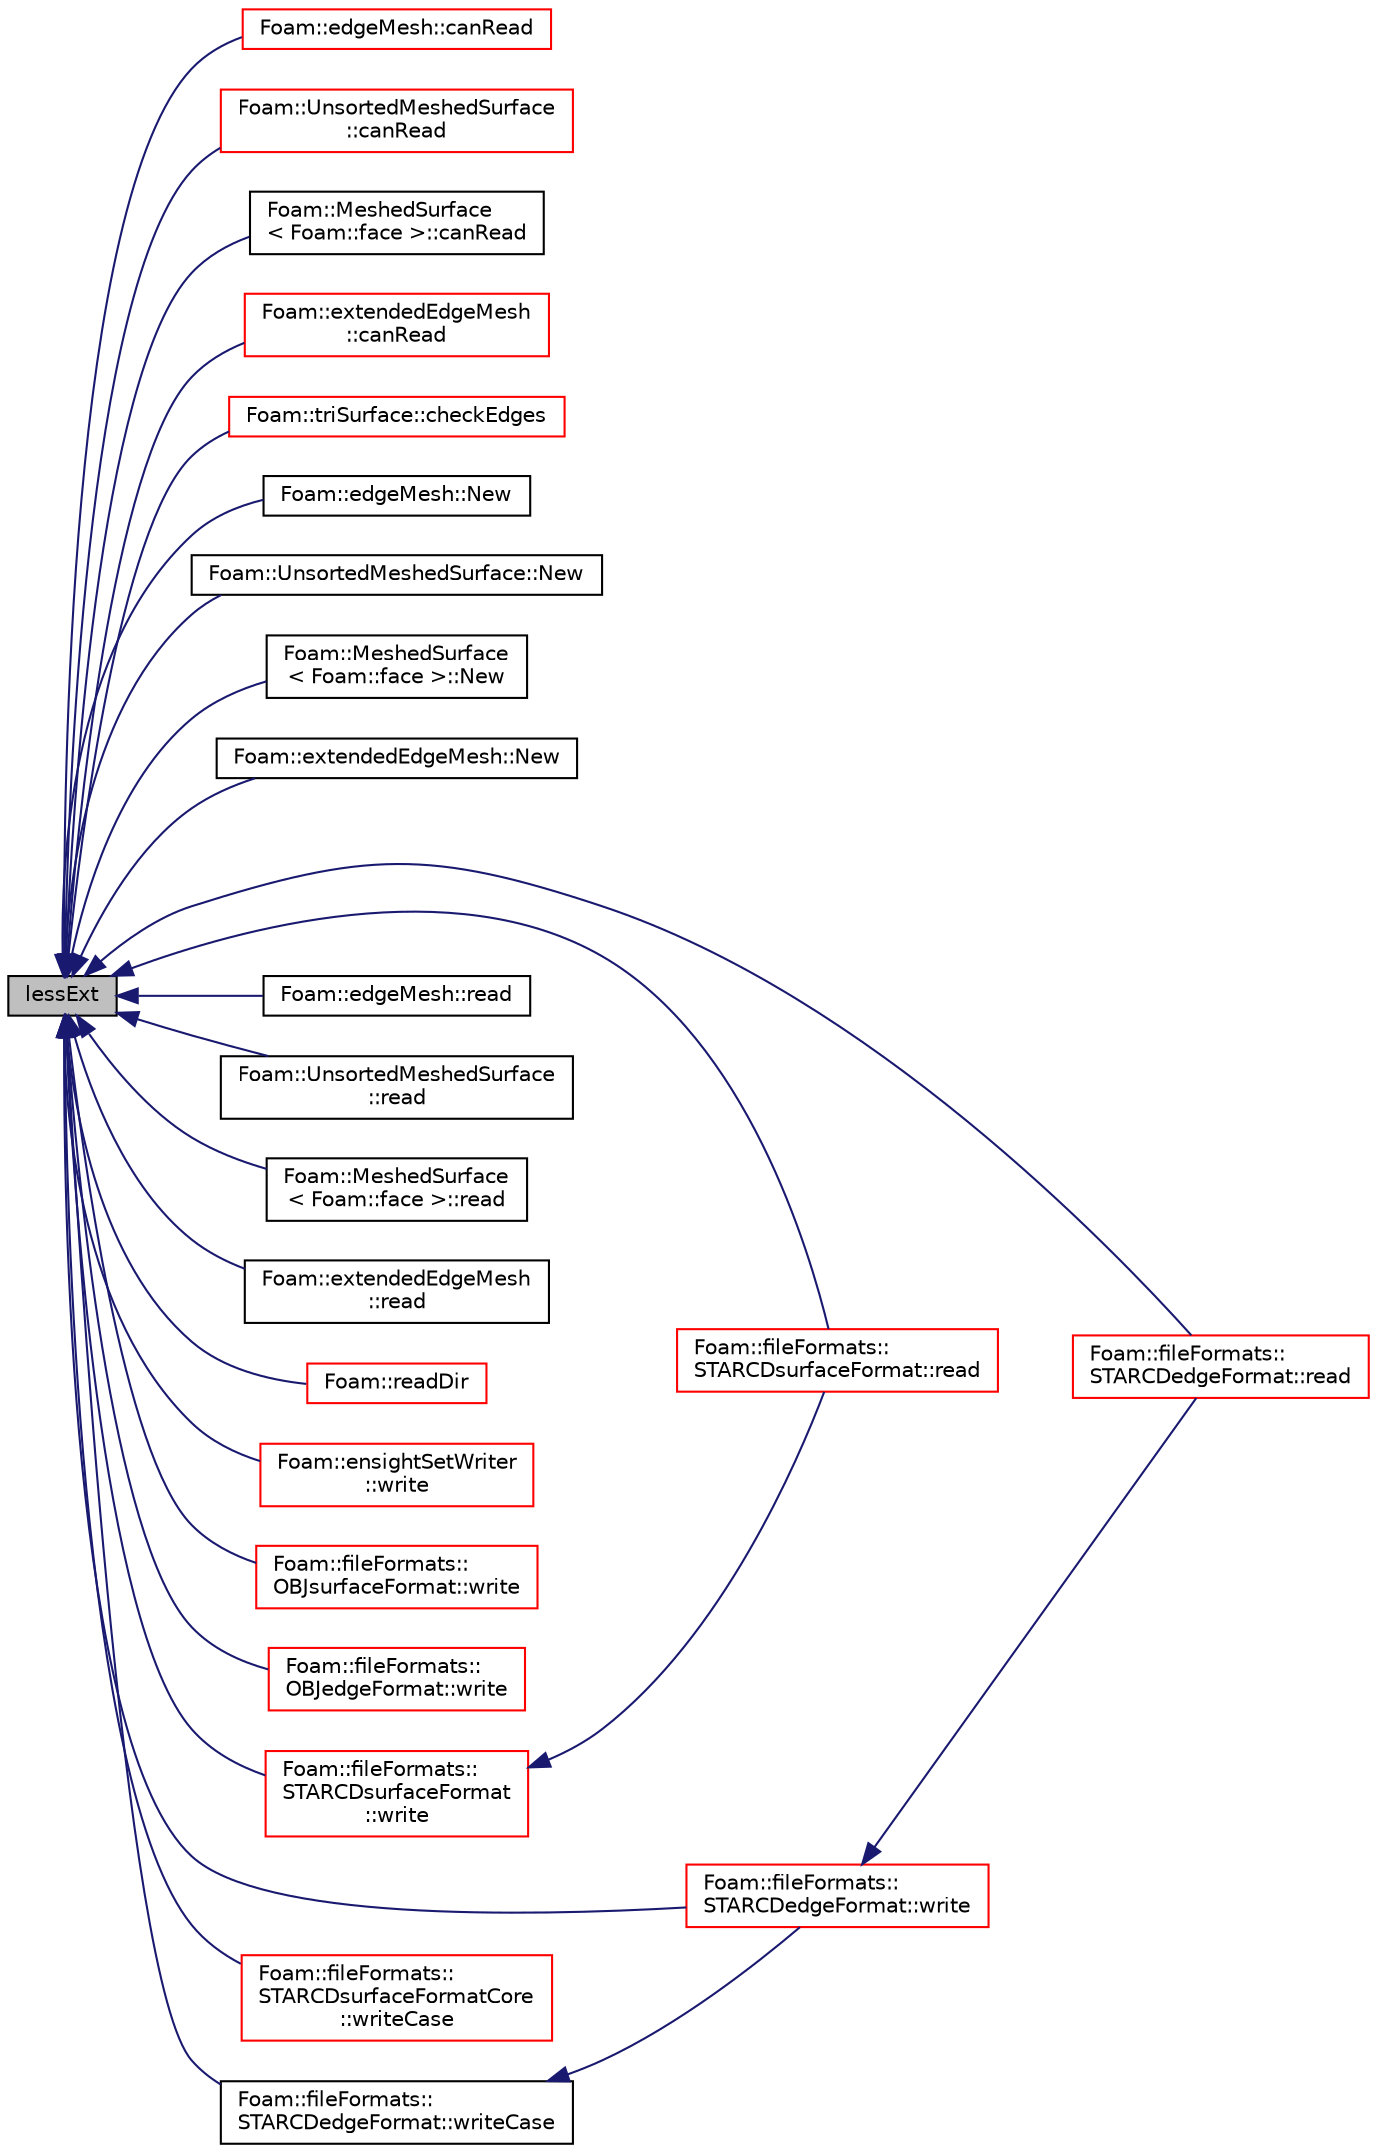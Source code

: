 digraph "lessExt"
{
  bgcolor="transparent";
  edge [fontname="Helvetica",fontsize="10",labelfontname="Helvetica",labelfontsize="10"];
  node [fontname="Helvetica",fontsize="10",shape=record];
  rankdir="LR";
  Node2328 [label="lessExt",height=0.2,width=0.4,color="black", fillcolor="grey75", style="filled", fontcolor="black"];
  Node2328 -> Node2329 [dir="back",color="midnightblue",fontsize="10",style="solid",fontname="Helvetica"];
  Node2329 [label="Foam::edgeMesh::canRead",height=0.2,width=0.4,color="red",URL="$a22517.html#aa9369fb58a3d9f8c2d85f7ae0ddcb969",tooltip="Can we read this file format? "];
  Node2328 -> Node2333 [dir="back",color="midnightblue",fontsize="10",style="solid",fontname="Helvetica"];
  Node2333 [label="Foam::UnsortedMeshedSurface\l::canRead",height=0.2,width=0.4,color="red",URL="$a30841.html#aa9369fb58a3d9f8c2d85f7ae0ddcb969",tooltip="Can we read this file format? "];
  Node2328 -> Node2337 [dir="back",color="midnightblue",fontsize="10",style="solid",fontname="Helvetica"];
  Node2337 [label="Foam::MeshedSurface\l\< Foam::face \>::canRead",height=0.2,width=0.4,color="black",URL="$a30833.html#aa9369fb58a3d9f8c2d85f7ae0ddcb969",tooltip="Can we read this file format? "];
  Node2328 -> Node2338 [dir="back",color="midnightblue",fontsize="10",style="solid",fontname="Helvetica"];
  Node2338 [label="Foam::extendedEdgeMesh\l::canRead",height=0.2,width=0.4,color="red",URL="$a22549.html#aa9369fb58a3d9f8c2d85f7ae0ddcb969",tooltip="Can we read this file format? "];
  Node2328 -> Node2342 [dir="back",color="midnightblue",fontsize="10",style="solid",fontname="Helvetica"];
  Node2342 [label="Foam::triSurface::checkEdges",height=0.2,width=0.4,color="red",URL="$a31961.html#a90f5f9407a227d55df8fa9120de9f122",tooltip="Check triply (or more) connected edges. "];
  Node2328 -> Node2345 [dir="back",color="midnightblue",fontsize="10",style="solid",fontname="Helvetica"];
  Node2345 [label="Foam::edgeMesh::New",height=0.2,width=0.4,color="black",URL="$a22517.html#a2f377de2400b19ee58b85b8344616972",tooltip="Select constructed from filename (implicit extension) "];
  Node2328 -> Node2346 [dir="back",color="midnightblue",fontsize="10",style="solid",fontname="Helvetica"];
  Node2346 [label="Foam::UnsortedMeshedSurface::New",height=0.2,width=0.4,color="black",URL="$a30841.html#a68c34633aa5aaa4c4a1a68b0b17b20ef",tooltip="Select constructed from filename (implicit extension) "];
  Node2328 -> Node2347 [dir="back",color="midnightblue",fontsize="10",style="solid",fontname="Helvetica"];
  Node2347 [label="Foam::MeshedSurface\l\< Foam::face \>::New",height=0.2,width=0.4,color="black",URL="$a30833.html#a0937a9715cb2f8e1497928e4e03bb948",tooltip="Select constructed from filename (implicit extension) "];
  Node2328 -> Node2348 [dir="back",color="midnightblue",fontsize="10",style="solid",fontname="Helvetica"];
  Node2348 [label="Foam::extendedEdgeMesh::New",height=0.2,width=0.4,color="black",URL="$a22549.html#ae37396e63b9ecd9f84dc0afd2447bd45",tooltip="Select constructed from filename (implicit extension) "];
  Node2328 -> Node2349 [dir="back",color="midnightblue",fontsize="10",style="solid",fontname="Helvetica"];
  Node2349 [label="Foam::fileFormats::\lSTARCDsurfaceFormat::read",height=0.2,width=0.4,color="red",URL="$a30889.html#a464ebd67acbdff0014d4dae69e3ec4be",tooltip="Read from file. "];
  Node2328 -> Node2352 [dir="back",color="midnightblue",fontsize="10",style="solid",fontname="Helvetica"];
  Node2352 [label="Foam::fileFormats::\lSTARCDedgeFormat::read",height=0.2,width=0.4,color="red",URL="$a22541.html#a464ebd67acbdff0014d4dae69e3ec4be",tooltip="Read from file. "];
  Node2328 -> Node2355 [dir="back",color="midnightblue",fontsize="10",style="solid",fontname="Helvetica"];
  Node2355 [label="Foam::edgeMesh::read",height=0.2,width=0.4,color="black",URL="$a22517.html#a464ebd67acbdff0014d4dae69e3ec4be",tooltip="Read from file. Chooses reader based on detected extension. "];
  Node2328 -> Node2356 [dir="back",color="midnightblue",fontsize="10",style="solid",fontname="Helvetica"];
  Node2356 [label="Foam::UnsortedMeshedSurface\l::read",height=0.2,width=0.4,color="black",URL="$a30841.html#a464ebd67acbdff0014d4dae69e3ec4be",tooltip="Read from file. Chooses reader based on detected extension. "];
  Node2328 -> Node2357 [dir="back",color="midnightblue",fontsize="10",style="solid",fontname="Helvetica"];
  Node2357 [label="Foam::MeshedSurface\l\< Foam::face \>::read",height=0.2,width=0.4,color="black",URL="$a30833.html#a464ebd67acbdff0014d4dae69e3ec4be",tooltip="Read from file. Chooses reader based on detected extension. "];
  Node2328 -> Node2358 [dir="back",color="midnightblue",fontsize="10",style="solid",fontname="Helvetica"];
  Node2358 [label="Foam::extendedEdgeMesh\l::read",height=0.2,width=0.4,color="black",URL="$a22549.html#a464ebd67acbdff0014d4dae69e3ec4be",tooltip="Read from file. Chooses reader based on detected extension. "];
  Node2328 -> Node2359 [dir="back",color="midnightblue",fontsize="10",style="solid",fontname="Helvetica"];
  Node2359 [label="Foam::readDir",height=0.2,width=0.4,color="red",URL="$a21851.html#aca2d5f76614fa6c285dbc8b7e87ac7c4",tooltip="Read a directory and return the entries as a string list. "];
  Node2328 -> Node2381 [dir="back",color="midnightblue",fontsize="10",style="solid",fontname="Helvetica"];
  Node2381 [label="Foam::ensightSetWriter\l::write",height=0.2,width=0.4,color="red",URL="$a22621.html#ae25e717f0b4f16f583638020a1a090ec",tooltip="General entry point for writing. "];
  Node2328 -> Node2384 [dir="back",color="midnightblue",fontsize="10",style="solid",fontname="Helvetica"];
  Node2384 [label="Foam::fileFormats::\lOBJsurfaceFormat::write",height=0.2,width=0.4,color="red",URL="$a30869.html#a2a1e1394d9dd8932b738248c123a267f",tooltip="Write surface mesh components by proxy. "];
  Node2328 -> Node2389 [dir="back",color="midnightblue",fontsize="10",style="solid",fontname="Helvetica"];
  Node2389 [label="Foam::fileFormats::\lOBJedgeFormat::write",height=0.2,width=0.4,color="red",URL="$a22537.html#ac93279b51e2eb12dc1a54daf46bbca98",tooltip="Write surface mesh components by proxy. "];
  Node2328 -> Node2393 [dir="back",color="midnightblue",fontsize="10",style="solid",fontname="Helvetica"];
  Node2393 [label="Foam::fileFormats::\lSTARCDsurfaceFormat\l::write",height=0.2,width=0.4,color="red",URL="$a30889.html#a2a1e1394d9dd8932b738248c123a267f",tooltip="Write surface mesh components by proxy. "];
  Node2393 -> Node2349 [dir="back",color="midnightblue",fontsize="10",style="solid",fontname="Helvetica"];
  Node2328 -> Node2395 [dir="back",color="midnightblue",fontsize="10",style="solid",fontname="Helvetica"];
  Node2395 [label="Foam::fileFormats::\lSTARCDedgeFormat::write",height=0.2,width=0.4,color="red",URL="$a22541.html#ac93279b51e2eb12dc1a54daf46bbca98",tooltip="Write edge mesh. "];
  Node2395 -> Node2352 [dir="back",color="midnightblue",fontsize="10",style="solid",fontname="Helvetica"];
  Node2328 -> Node2397 [dir="back",color="midnightblue",fontsize="10",style="solid",fontname="Helvetica"];
  Node2397 [label="Foam::fileFormats::\lSTARCDsurfaceFormatCore\l::writeCase",height=0.2,width=0.4,color="red",URL="$a30893.html#ae4272f484f8b27274f4b0dde192e7a82"];
  Node2328 -> Node2399 [dir="back",color="midnightblue",fontsize="10",style="solid",fontname="Helvetica"];
  Node2399 [label="Foam::fileFormats::\lSTARCDedgeFormat::writeCase",height=0.2,width=0.4,color="black",URL="$a22541.html#ae2250c1038a57f9979aa4549c61a8287"];
  Node2399 -> Node2395 [dir="back",color="midnightblue",fontsize="10",style="solid",fontname="Helvetica"];
}

